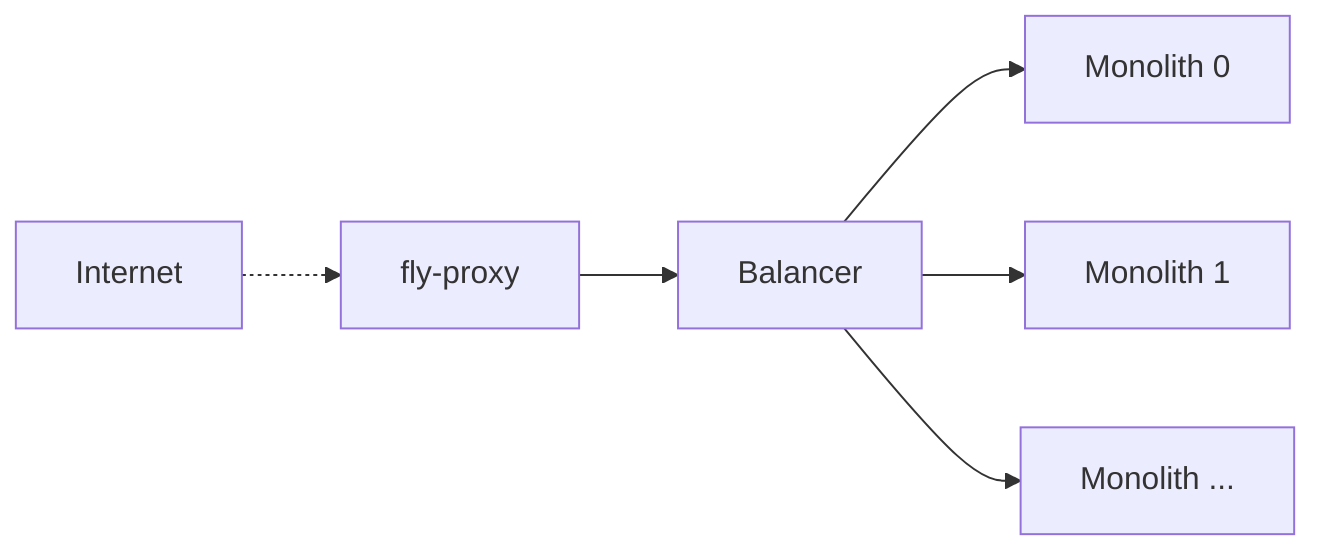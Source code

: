 flowchart LR
    Internet -.-> fly-proxy
    fly-proxy --> Balancer

    A[Monolith 0]
    B[Monolith 1]
    C[Monolith ...]

    Balancer --> A
    Balancer --> B
    Balancer --> C